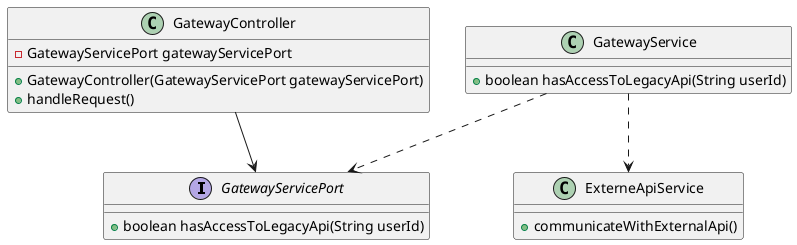 @startuml
interface GatewayServicePort {
    + boolean hasAccessToLegacyApi(String userId)
}

class GatewayController {
    - GatewayServicePort gatewayServicePort
    + GatewayController(GatewayServicePort gatewayServicePort)
    + handleRequest()
}

class GatewayService{
    + boolean hasAccessToLegacyApi(String userId)
}

class ExterneApiService {
    + communicateWithExternalApi()
}

GatewayController --> GatewayServicePort
GatewayService ..> GatewayServicePort
GatewayService ..> ExterneApiService

@enduml